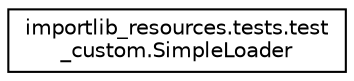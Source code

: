 digraph "Graphical Class Hierarchy"
{
 // LATEX_PDF_SIZE
  edge [fontname="Helvetica",fontsize="10",labelfontname="Helvetica",labelfontsize="10"];
  node [fontname="Helvetica",fontsize="10",shape=record];
  rankdir="LR";
  Node0 [label="importlib_resources.tests.test\l_custom.SimpleLoader",height=0.2,width=0.4,color="black", fillcolor="white", style="filled",URL="$classimportlib__resources_1_1tests_1_1test__custom_1_1SimpleLoader.html",tooltip=" "];
}
